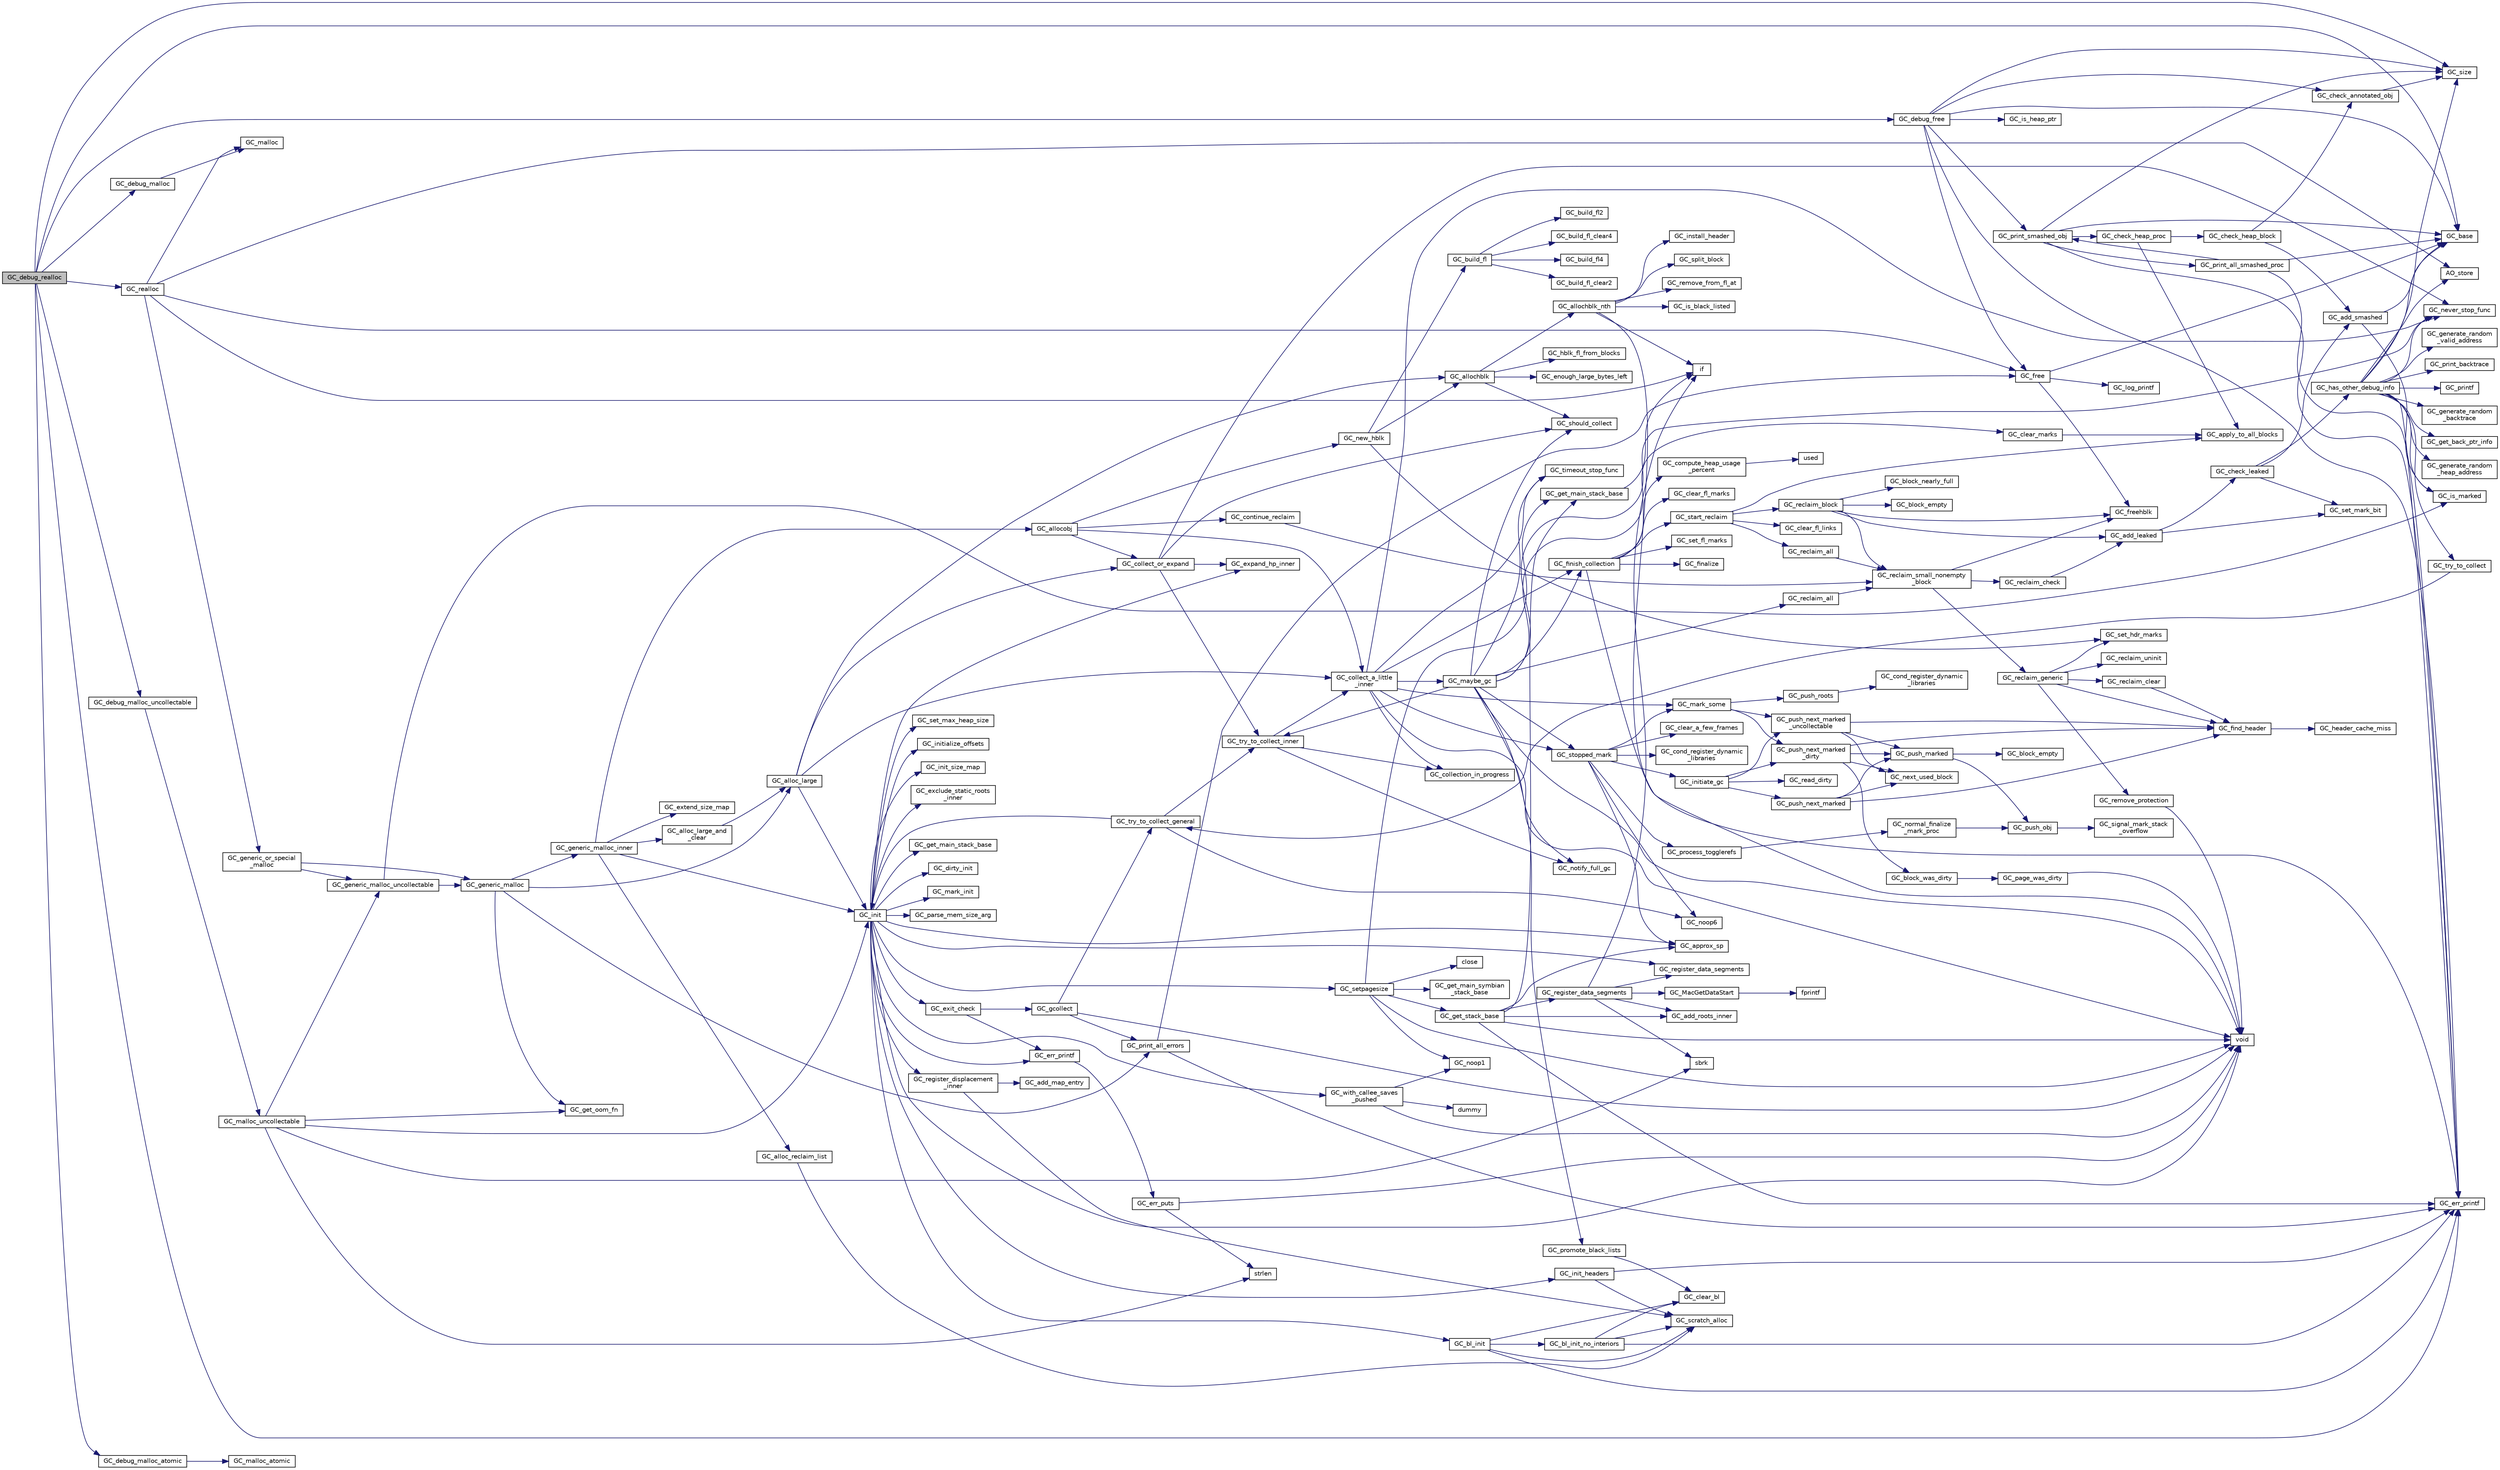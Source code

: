 digraph "GC_debug_realloc"
{
  edge [fontname="Helvetica",fontsize="10",labelfontname="Helvetica",labelfontsize="10"];
  node [fontname="Helvetica",fontsize="10",shape=record];
  rankdir="LR";
  Node678 [label="GC_debug_realloc",height=0.2,width=0.4,color="black", fillcolor="grey75", style="filled", fontcolor="black"];
  Node678 -> Node679 [color="midnightblue",fontsize="10",style="solid",fontname="Helvetica"];
  Node679 [label="GC_debug_malloc",height=0.2,width=0.4,color="black", fillcolor="white", style="filled",URL="$d3/d7b/dbg__mlc_8c.html#af373e7a527b1267311ee8f5e249e7f03"];
  Node679 -> Node680 [color="midnightblue",fontsize="10",style="solid",fontname="Helvetica"];
  Node680 [label="GC_malloc",height=0.2,width=0.4,color="black", fillcolor="white", style="filled",URL="$d6/dcd/malloc_8c.html#a9181bcacd1d3f9ffb3567c73e06bd067"];
  Node678 -> Node681 [color="midnightblue",fontsize="10",style="solid",fontname="Helvetica"];
  Node681 [label="GC_debug_free",height=0.2,width=0.4,color="black", fillcolor="white", style="filled",URL="$d3/d7b/dbg__mlc_8c.html#aa761bb0d2afe59510c750450eca94167"];
  Node681 -> Node682 [color="midnightblue",fontsize="10",style="solid",fontname="Helvetica"];
  Node682 [label="GC_base",height=0.2,width=0.4,color="black", fillcolor="white", style="filled",URL="$d0/daa/gc_8h.html#a8b93cd0c8d9c312bbdf0e679d10b680a"];
  Node681 -> Node683 [color="midnightblue",fontsize="10",style="solid",fontname="Helvetica"];
  Node683 [label="GC_is_heap_ptr",height=0.2,width=0.4,color="black", fillcolor="white", style="filled",URL="$d0/daa/gc_8h.html#ac99d731291fa44e0b4c133503350661c"];
  Node681 -> Node684 [color="midnightblue",fontsize="10",style="solid",fontname="Helvetica"];
  Node684 [label="GC_err_printf",height=0.2,width=0.4,color="black", fillcolor="white", style="filled",URL="$dd/d79/gc__priv_8h.html#a515817b1cc28538efe42e953361e6cb1"];
  Node681 -> Node685 [color="midnightblue",fontsize="10",style="solid",fontname="Helvetica"];
  Node685 [label="GC_check_annotated_obj",height=0.2,width=0.4,color="black", fillcolor="white", style="filled",URL="$d3/d7b/dbg__mlc_8c.html#ad714e5613bb976a1ed8ecd23f05f8b8b"];
  Node685 -> Node686 [color="midnightblue",fontsize="10",style="solid",fontname="Helvetica"];
  Node686 [label="GC_size",height=0.2,width=0.4,color="black", fillcolor="white", style="filled",URL="$d0/daa/gc_8h.html#a8e4b29a6f09c281e53721eba5f206cf8"];
  Node681 -> Node686 [color="midnightblue",fontsize="10",style="solid",fontname="Helvetica"];
  Node681 -> Node687 [color="midnightblue",fontsize="10",style="solid",fontname="Helvetica"];
  Node687 [label="GC_print_smashed_obj",height=0.2,width=0.4,color="black", fillcolor="white", style="filled",URL="$d3/d7b/dbg__mlc_8c.html#a21b7aeb13fae852e7ba3acbbc10e535c"];
  Node687 -> Node682 [color="midnightblue",fontsize="10",style="solid",fontname="Helvetica"];
  Node687 -> Node684 [color="midnightblue",fontsize="10",style="solid",fontname="Helvetica"];
  Node687 -> Node686 [color="midnightblue",fontsize="10",style="solid",fontname="Helvetica"];
  Node687 -> Node688 [color="midnightblue",fontsize="10",style="solid",fontname="Helvetica"];
  Node688 [label="GC_check_heap_proc",height=0.2,width=0.4,color="black", fillcolor="white", style="filled",URL="$d3/d7b/dbg__mlc_8c.html#ac422a24ebb4519fa334d8ebadd453d75"];
  Node688 -> Node689 [color="midnightblue",fontsize="10",style="solid",fontname="Helvetica"];
  Node689 [label="GC_apply_to_all_blocks",height=0.2,width=0.4,color="black", fillcolor="white", style="filled",URL="$d2/d22/headers_8c.html#a48a8aa76f61165c1116bb7a3a52d9ac5"];
  Node688 -> Node690 [color="midnightblue",fontsize="10",style="solid",fontname="Helvetica"];
  Node690 [label="GC_check_heap_block",height=0.2,width=0.4,color="black", fillcolor="white", style="filled",URL="$d3/d7b/dbg__mlc_8c.html#a24c254a2b95bbc152d8eedba28121275"];
  Node690 -> Node685 [color="midnightblue",fontsize="10",style="solid",fontname="Helvetica"];
  Node690 -> Node691 [color="midnightblue",fontsize="10",style="solid",fontname="Helvetica"];
  Node691 [label="GC_add_smashed",height=0.2,width=0.4,color="black", fillcolor="white", style="filled",URL="$d3/d7b/dbg__mlc_8c.html#a25d9083b1d677389672528b7e55c0ce6"];
  Node691 -> Node692 [color="midnightblue",fontsize="10",style="solid",fontname="Helvetica"];
  Node692 [label="GC_is_marked",height=0.2,width=0.4,color="black", fillcolor="white", style="filled",URL="$d4/d23/gc__mark_8h.html#a268392cfc127d2574a72a58dd517e926"];
  Node691 -> Node682 [color="midnightblue",fontsize="10",style="solid",fontname="Helvetica"];
  Node687 -> Node693 [color="midnightblue",fontsize="10",style="solid",fontname="Helvetica"];
  Node693 [label="GC_print_all_smashed_proc",height=0.2,width=0.4,color="black", fillcolor="white", style="filled",URL="$d3/d7b/dbg__mlc_8c.html#adb3b437256974a46b9a6a7463f30bd56"];
  Node693 -> Node684 [color="midnightblue",fontsize="10",style="solid",fontname="Helvetica"];
  Node693 -> Node682 [color="midnightblue",fontsize="10",style="solid",fontname="Helvetica"];
  Node693 -> Node687 [color="midnightblue",fontsize="10",style="solid",fontname="Helvetica"];
  Node681 -> Node694 [color="midnightblue",fontsize="10",style="solid",fontname="Helvetica"];
  Node694 [label="GC_free",height=0.2,width=0.4,color="black", fillcolor="white", style="filled",URL="$d0/daa/gc_8h.html#aef11fb85e24d9cdb7da9ef9df26d45b3"];
  Node694 -> Node695 [color="midnightblue",fontsize="10",style="solid",fontname="Helvetica"];
  Node695 [label="GC_log_printf",height=0.2,width=0.4,color="black", fillcolor="white", style="filled",URL="$dd/d79/gc__priv_8h.html#ada843fec7ffa10957a47951e0691f73b"];
  Node694 -> Node682 [color="midnightblue",fontsize="10",style="solid",fontname="Helvetica"];
  Node694 -> Node696 [color="midnightblue",fontsize="10",style="solid",fontname="Helvetica"];
  Node696 [label="GC_freehblk",height=0.2,width=0.4,color="black", fillcolor="white", style="filled",URL="$d8/d86/allchblk_8c.html#a2c41d1fbfff96311052f54041d5c659a"];
  Node678 -> Node682 [color="midnightblue",fontsize="10",style="solid",fontname="Helvetica"];
  Node678 -> Node684 [color="midnightblue",fontsize="10",style="solid",fontname="Helvetica"];
  Node678 -> Node697 [color="midnightblue",fontsize="10",style="solid",fontname="Helvetica"];
  Node697 [label="GC_realloc",height=0.2,width=0.4,color="black", fillcolor="white", style="filled",URL="$d0/daa/gc_8h.html#a757701059a5401d6c166e623c71a1b6c"];
  Node697 -> Node680 [color="midnightblue",fontsize="10",style="solid",fontname="Helvetica"];
  Node697 -> Node694 [color="midnightblue",fontsize="10",style="solid",fontname="Helvetica"];
  Node697 -> Node698 [color="midnightblue",fontsize="10",style="solid",fontname="Helvetica"];
  Node698 [label="if",height=0.2,width=0.4,color="black", fillcolor="white", style="filled",URL="$dc/ddc/3rd_party_2flex-2_85_835_2parse_8c.html#a5468319b5337c3d6192d299ceb3062fc"];
  Node697 -> Node699 [color="midnightblue",fontsize="10",style="solid",fontname="Helvetica"];
  Node699 [label="AO_store",height=0.2,width=0.4,color="black", fillcolor="white", style="filled",URL="$de/da5/generic-small_8h.html#aa31bf334f050b63089046aa522cacdc9"];
  Node697 -> Node700 [color="midnightblue",fontsize="10",style="solid",fontname="Helvetica"];
  Node700 [label="GC_generic_or_special\l_malloc",height=0.2,width=0.4,color="black", fillcolor="white", style="filled",URL="$dc/d51/mallocx_8c.html#a83549b396fda612e216481b778c3b99e"];
  Node700 -> Node701 [color="midnightblue",fontsize="10",style="solid",fontname="Helvetica"];
  Node701 [label="GC_generic_malloc_uncollectable",height=0.2,width=0.4,color="black", fillcolor="white", style="filled",URL="$d6/dcd/malloc_8c.html#ae353dabc0de53073b5a7c3f1457d11ad"];
  Node701 -> Node702 [color="midnightblue",fontsize="10",style="solid",fontname="Helvetica"];
  Node702 [label="GC_generic_malloc",height=0.2,width=0.4,color="black", fillcolor="white", style="filled",URL="$d6/dcd/malloc_8c.html#aa90ce9ffd281a1d15e178cfe413d0871"];
  Node702 -> Node703 [color="midnightblue",fontsize="10",style="solid",fontname="Helvetica"];
  Node703 [label="GC_print_all_errors",height=0.2,width=0.4,color="black", fillcolor="white", style="filled",URL="$dd/d79/gc__priv_8h.html#a9153adf9cf216b060c3ca8e2e69529db"];
  Node703 -> Node684 [color="midnightblue",fontsize="10",style="solid",fontname="Helvetica"];
  Node703 -> Node694 [color="midnightblue",fontsize="10",style="solid",fontname="Helvetica"];
  Node702 -> Node704 [color="midnightblue",fontsize="10",style="solid",fontname="Helvetica"];
  Node704 [label="GC_generic_malloc_inner",height=0.2,width=0.4,color="black", fillcolor="white", style="filled",URL="$d6/dcd/malloc_8c.html#aaf1ed9de3698d4fdb54f7f73b2dd253e"];
  Node704 -> Node705 [color="midnightblue",fontsize="10",style="solid",fontname="Helvetica"];
  Node705 [label="GC_init",height=0.2,width=0.4,color="black", fillcolor="white", style="filled",URL="$d0/daa/gc_8h.html#a16a0e282a07c598595436b79e88d6e00"];
  Node705 -> Node706 [color="midnightblue",fontsize="10",style="solid",fontname="Helvetica"];
  Node706 [label="void",height=0.2,width=0.4,color="black", fillcolor="white", style="filled",URL="$d0/daa/gc_8h.html#a7e0f997409f0b1753e44b648fcd6fc39"];
  Node705 -> Node707 [color="midnightblue",fontsize="10",style="solid",fontname="Helvetica"];
  Node707 [label="GC_setpagesize",height=0.2,width=0.4,color="black", fillcolor="white", style="filled",URL="$dd/d79/gc__priv_8h.html#a69f36e8eacdbd088bfd0fe6b8187d13f"];
  Node707 -> Node708 [color="midnightblue",fontsize="10",style="solid",fontname="Helvetica"];
  Node708 [label="GC_get_stack_base",height=0.2,width=0.4,color="black", fillcolor="white", style="filled",URL="$d2/d3c/os__dep_8c.html#a09251998bd28d60637173777b72fec2f"];
  Node708 -> Node709 [color="midnightblue",fontsize="10",style="solid",fontname="Helvetica"];
  Node709 [label="GC_get_main_stack_base",height=0.2,width=0.4,color="black", fillcolor="white", style="filled",URL="$d2/d3c/os__dep_8c.html#af9cca322f452a3242d4ddae4f582ace7"];
  Node709 -> Node698 [color="midnightblue",fontsize="10",style="solid",fontname="Helvetica"];
  Node708 -> Node710 [color="midnightblue",fontsize="10",style="solid",fontname="Helvetica"];
  Node710 [label="GC_approx_sp",height=0.2,width=0.4,color="black", fillcolor="white", style="filled",URL="$dd/d79/gc__priv_8h.html#a63ad3c8487c6bdefff474f15bb986e81"];
  Node708 -> Node711 [color="midnightblue",fontsize="10",style="solid",fontname="Helvetica"];
  Node711 [label="GC_register_data_segments",height=0.2,width=0.4,color="black", fillcolor="white", style="filled",URL="$d2/d3c/os__dep_8c.html#a3d0d3f82fd76148cd7432d53d70b1fc6"];
  Node711 -> Node698 [color="midnightblue",fontsize="10",style="solid",fontname="Helvetica"];
  Node711 -> Node712 [color="midnightblue",fontsize="10",style="solid",fontname="Helvetica"];
  Node712 [label="GC_register_data_segments",height=0.2,width=0.4,color="black", fillcolor="white", style="filled",URL="$df/db9/_amiga_o_s_8c.html#a3d0d3f82fd76148cd7432d53d70b1fc6"];
  Node711 -> Node713 [color="midnightblue",fontsize="10",style="solid",fontname="Helvetica"];
  Node713 [label="GC_add_roots_inner",height=0.2,width=0.4,color="black", fillcolor="white", style="filled",URL="$dd/d79/gc__priv_8h.html#a75a78418f0a04f04ffd9edd82461f646"];
  Node711 -> Node714 [color="midnightblue",fontsize="10",style="solid",fontname="Helvetica"];
  Node714 [label="sbrk",height=0.2,width=0.4,color="black", fillcolor="white", style="filled",URL="$d4/d98/g_09_09malloc_8c.html#af449de63ece64281502c546e6c491cc3"];
  Node711 -> Node715 [color="midnightblue",fontsize="10",style="solid",fontname="Helvetica"];
  Node715 [label="GC_MacGetDataStart",height=0.2,width=0.4,color="black", fillcolor="white", style="filled",URL="$de/d92/_mac_o_s_8c.html#af0f592ca26979a59bef5485b6b146f17"];
  Node715 -> Node716 [color="midnightblue",fontsize="10",style="solid",fontname="Helvetica"];
  Node716 [label="fprintf",height=0.2,width=0.4,color="black", fillcolor="white", style="filled",URL="$d2/d8c/examplehs038_8m.html#ae272956ea74f28b2f067d455fead331f"];
  Node708 -> Node684 [color="midnightblue",fontsize="10",style="solid",fontname="Helvetica"];
  Node708 -> Node713 [color="midnightblue",fontsize="10",style="solid",fontname="Helvetica"];
  Node708 -> Node706 [color="midnightblue",fontsize="10",style="solid",fontname="Helvetica"];
  Node707 -> Node706 [color="midnightblue",fontsize="10",style="solid",fontname="Helvetica"];
  Node707 -> Node717 [color="midnightblue",fontsize="10",style="solid",fontname="Helvetica"];
  Node717 [label="GC_noop1",height=0.2,width=0.4,color="black", fillcolor="white", style="filled",URL="$d0/daa/gc_8h.html#a233015def2a1752a7feb7c81d34f89e6"];
  Node707 -> Node718 [color="midnightblue",fontsize="10",style="solid",fontname="Helvetica"];
  Node718 [label="close",height=0.2,width=0.4,color="black", fillcolor="white", style="filled",URL="$de/def/kim__info_8m.html#aff74ba1ae73082324b3adcbdd8d78860"];
  Node707 -> Node709 [color="midnightblue",fontsize="10",style="solid",fontname="Helvetica"];
  Node707 -> Node719 [color="midnightblue",fontsize="10",style="solid",fontname="Helvetica"];
  Node719 [label="GC_get_main_symbian\l_stack_base",height=0.2,width=0.4,color="black", fillcolor="white", style="filled",URL="$df/dac/symbian_8cpp.html#a4abe4d117f7529e3efefad688145a791"];
  Node705 -> Node720 [color="midnightblue",fontsize="10",style="solid",fontname="Helvetica"];
  Node720 [label="GC_err_printf",height=0.2,width=0.4,color="black", fillcolor="white", style="filled",URL="$de/dd3/gc_2misc_8c.html#a65add866e165472e33077885ab5cb57d"];
  Node720 -> Node721 [color="midnightblue",fontsize="10",style="solid",fontname="Helvetica"];
  Node721 [label="GC_err_puts",height=0.2,width=0.4,color="black", fillcolor="white", style="filled",URL="$de/dd3/gc_2misc_8c.html#ac8e0ae3d9050e13056af620d0395c587"];
  Node721 -> Node706 [color="midnightblue",fontsize="10",style="solid",fontname="Helvetica"];
  Node721 -> Node722 [color="midnightblue",fontsize="10",style="solid",fontname="Helvetica"];
  Node722 [label="strlen",height=0.2,width=0.4,color="black", fillcolor="white", style="filled",URL="$d7/d57/iregex_8c.html#a492442620ce65db20fe7297b43cbca65"];
  Node705 -> Node723 [color="midnightblue",fontsize="10",style="solid",fontname="Helvetica"];
  Node723 [label="GC_exclude_static_roots\l_inner",height=0.2,width=0.4,color="black", fillcolor="white", style="filled",URL="$dd/d79/gc__priv_8h.html#a9de5e042f9c16b0710e64611cfa92539"];
  Node705 -> Node724 [color="midnightblue",fontsize="10",style="solid",fontname="Helvetica"];
  Node724 [label="GC_get_main_stack_base",height=0.2,width=0.4,color="black", fillcolor="white", style="filled",URL="$df/db9/_amiga_o_s_8c.html#af9cca322f452a3242d4ddae4f582ace7"];
  Node705 -> Node710 [color="midnightblue",fontsize="10",style="solid",fontname="Helvetica"];
  Node705 -> Node725 [color="midnightblue",fontsize="10",style="solid",fontname="Helvetica"];
  Node725 [label="GC_dirty_init",height=0.2,width=0.4,color="black", fillcolor="white", style="filled",URL="$dd/d79/gc__priv_8h.html#a29a51493303bec3663137cb9ca6d2343"];
  Node705 -> Node712 [color="midnightblue",fontsize="10",style="solid",fontname="Helvetica"];
  Node705 -> Node726 [color="midnightblue",fontsize="10",style="solid",fontname="Helvetica"];
  Node726 [label="GC_init_headers",height=0.2,width=0.4,color="black", fillcolor="white", style="filled",URL="$d2/d22/headers_8c.html#ab7801e7a7fe68245da22dff8da4dfa63"];
  Node726 -> Node727 [color="midnightblue",fontsize="10",style="solid",fontname="Helvetica"];
  Node727 [label="GC_scratch_alloc",height=0.2,width=0.4,color="black", fillcolor="white", style="filled",URL="$d2/d22/headers_8c.html#ad4012dbe01b6c85c8c21b76e5d42b460"];
  Node726 -> Node684 [color="midnightblue",fontsize="10",style="solid",fontname="Helvetica"];
  Node705 -> Node728 [color="midnightblue",fontsize="10",style="solid",fontname="Helvetica"];
  Node728 [label="GC_bl_init",height=0.2,width=0.4,color="black", fillcolor="white", style="filled",URL="$db/d5f/blacklst_8c.html#af4183eead1835a06b5062b1a9980df57"];
  Node728 -> Node729 [color="midnightblue",fontsize="10",style="solid",fontname="Helvetica"];
  Node729 [label="GC_bl_init_no_interiors",height=0.2,width=0.4,color="black", fillcolor="white", style="filled",URL="$db/d5f/blacklst_8c.html#aa959cb7ecd954c5ce71a307a95e917b0"];
  Node729 -> Node727 [color="midnightblue",fontsize="10",style="solid",fontname="Helvetica"];
  Node729 -> Node684 [color="midnightblue",fontsize="10",style="solid",fontname="Helvetica"];
  Node729 -> Node730 [color="midnightblue",fontsize="10",style="solid",fontname="Helvetica"];
  Node730 [label="GC_clear_bl",height=0.2,width=0.4,color="black", fillcolor="white", style="filled",URL="$db/d5f/blacklst_8c.html#abffd8217465e2a2af662066fae2c46b3"];
  Node728 -> Node727 [color="midnightblue",fontsize="10",style="solid",fontname="Helvetica"];
  Node728 -> Node684 [color="midnightblue",fontsize="10",style="solid",fontname="Helvetica"];
  Node728 -> Node730 [color="midnightblue",fontsize="10",style="solid",fontname="Helvetica"];
  Node705 -> Node731 [color="midnightblue",fontsize="10",style="solid",fontname="Helvetica"];
  Node731 [label="GC_mark_init",height=0.2,width=0.4,color="black", fillcolor="white", style="filled",URL="$dd/d79/gc__priv_8h.html#a64108c12ea06e23af7be1d9c872be526"];
  Node705 -> Node732 [color="midnightblue",fontsize="10",style="solid",fontname="Helvetica"];
  Node732 [label="GC_parse_mem_size_arg",height=0.2,width=0.4,color="black", fillcolor="white", style="filled",URL="$de/dd3/gc_2misc_8c.html#ad6fefa01e4246ef7c4658456d0c8d51c"];
  Node705 -> Node733 [color="midnightblue",fontsize="10",style="solid",fontname="Helvetica"];
  Node733 [label="GC_set_max_heap_size",height=0.2,width=0.4,color="black", fillcolor="white", style="filled",URL="$d9/d39/alloc_8c.html#a19ab7146b88522de1093da71555be260"];
  Node705 -> Node734 [color="midnightblue",fontsize="10",style="solid",fontname="Helvetica"];
  Node734 [label="GC_expand_hp_inner",height=0.2,width=0.4,color="black", fillcolor="white", style="filled",URL="$d9/d39/alloc_8c.html#ac5bcf928b3ddcd0be79f3b8e276ecb5c"];
  Node705 -> Node735 [color="midnightblue",fontsize="10",style="solid",fontname="Helvetica"];
  Node735 [label="GC_initialize_offsets",height=0.2,width=0.4,color="black", fillcolor="white", style="filled",URL="$dd/d79/gc__priv_8h.html#abbd44583f2d985e9a2eb30303beb8f97"];
  Node705 -> Node736 [color="midnightblue",fontsize="10",style="solid",fontname="Helvetica"];
  Node736 [label="GC_register_displacement\l_inner",height=0.2,width=0.4,color="black", fillcolor="white", style="filled",URL="$dd/d79/gc__priv_8h.html#a2a2204a2386781556aa1d3d70eb9bd04"];
  Node736 -> Node737 [color="midnightblue",fontsize="10",style="solid",fontname="Helvetica"];
  Node737 [label="GC_add_map_entry",height=0.2,width=0.4,color="black", fillcolor="white", style="filled",URL="$dd/d79/gc__priv_8h.html#ac2326c77652399203efc82c6b971dc4e"];
  Node736 -> Node727 [color="midnightblue",fontsize="10",style="solid",fontname="Helvetica"];
  Node705 -> Node738 [color="midnightblue",fontsize="10",style="solid",fontname="Helvetica"];
  Node738 [label="GC_init_size_map",height=0.2,width=0.4,color="black", fillcolor="white", style="filled",URL="$de/dd3/gc_2misc_8c.html#a8630ca36a509b7a5b0ff5091b59f261a"];
  Node705 -> Node739 [color="midnightblue",fontsize="10",style="solid",fontname="Helvetica"];
  Node739 [label="GC_with_callee_saves\l_pushed",height=0.2,width=0.4,color="black", fillcolor="white", style="filled",URL="$dd/d79/gc__priv_8h.html#a6af56dbaf871f19819e42a5445771613"];
  Node739 -> Node740 [color="midnightblue",fontsize="10",style="solid",fontname="Helvetica"];
  Node740 [label="dummy",height=0.2,width=0.4,color="black", fillcolor="white", style="filled",URL="$d7/d6b/ipoma-dummy_8f.html#a14e68597ab81208552434ccd2a9e8f4f"];
  Node739 -> Node717 [color="midnightblue",fontsize="10",style="solid",fontname="Helvetica"];
  Node739 -> Node706 [color="midnightblue",fontsize="10",style="solid",fontname="Helvetica"];
  Node705 -> Node741 [color="midnightblue",fontsize="10",style="solid",fontname="Helvetica"];
  Node741 [label="GC_exit_check",height=0.2,width=0.4,color="black", fillcolor="white", style="filled",URL="$de/dd3/gc_2misc_8c.html#aebed0843915f857a3004b0b9fc88846e"];
  Node741 -> Node742 [color="midnightblue",fontsize="10",style="solid",fontname="Helvetica"];
  Node742 [label="GC_gcollect",height=0.2,width=0.4,color="black", fillcolor="white", style="filled",URL="$d9/d39/alloc_8c.html#a726a8653def8e4e16be7e29c7617c7d5"];
  Node742 -> Node706 [color="midnightblue",fontsize="10",style="solid",fontname="Helvetica"];
  Node742 -> Node743 [color="midnightblue",fontsize="10",style="solid",fontname="Helvetica"];
  Node743 [label="GC_try_to_collect_general",height=0.2,width=0.4,color="black", fillcolor="white", style="filled",URL="$d9/d39/alloc_8c.html#a70b496ceee236d78b93b578c73695d6a"];
  Node743 -> Node705 [color="midnightblue",fontsize="10",style="solid",fontname="Helvetica"];
  Node743 -> Node744 [color="midnightblue",fontsize="10",style="solid",fontname="Helvetica"];
  Node744 [label="GC_noop6",height=0.2,width=0.4,color="black", fillcolor="white", style="filled",URL="$dd/d79/gc__priv_8h.html#acb8ad0deabff4b0f2dd9dda6c7bd7190"];
  Node743 -> Node745 [color="midnightblue",fontsize="10",style="solid",fontname="Helvetica"];
  Node745 [label="GC_try_to_collect_inner",height=0.2,width=0.4,color="black", fillcolor="white", style="filled",URL="$d9/d39/alloc_8c.html#a2add6e03db26dd061369fb1116eae67d"];
  Node745 -> Node746 [color="midnightblue",fontsize="10",style="solid",fontname="Helvetica"];
  Node746 [label="GC_collection_in_progress",height=0.2,width=0.4,color="black", fillcolor="white", style="filled",URL="$dd/d79/gc__priv_8h.html#a0784f4bbd76df30f0d547e848e570d75"];
  Node745 -> Node747 [color="midnightblue",fontsize="10",style="solid",fontname="Helvetica"];
  Node747 [label="GC_collect_a_little\l_inner",height=0.2,width=0.4,color="black", fillcolor="white", style="filled",URL="$d9/d39/alloc_8c.html#aa4521e4ff77319368671db2f7cc56ca4"];
  Node747 -> Node746 [color="midnightblue",fontsize="10",style="solid",fontname="Helvetica"];
  Node747 -> Node748 [color="midnightblue",fontsize="10",style="solid",fontname="Helvetica"];
  Node748 [label="GC_mark_some",height=0.2,width=0.4,color="black", fillcolor="white", style="filled",URL="$dd/d79/gc__priv_8h.html#abc58b74d8f082c09663afed967bf7bd1"];
  Node748 -> Node749 [color="midnightblue",fontsize="10",style="solid",fontname="Helvetica"];
  Node749 [label="GC_push_next_marked\l_dirty",height=0.2,width=0.4,color="black", fillcolor="white", style="filled",URL="$d1/db7/mark_8c.html#a2b64914843f3267ea62fb8cf095cb09d"];
  Node749 -> Node750 [color="midnightblue",fontsize="10",style="solid",fontname="Helvetica"];
  Node750 [label="GC_next_used_block",height=0.2,width=0.4,color="black", fillcolor="white", style="filled",URL="$d2/d22/headers_8c.html#a6e4b2c04b60a205269287bedeae8753c"];
  Node749 -> Node751 [color="midnightblue",fontsize="10",style="solid",fontname="Helvetica"];
  Node751 [label="GC_find_header",height=0.2,width=0.4,color="black", fillcolor="white", style="filled",URL="$d2/d22/headers_8c.html#a82a38fd3345ecdd1ab8e84422ed16022"];
  Node751 -> Node752 [color="midnightblue",fontsize="10",style="solid",fontname="Helvetica"];
  Node752 [label="GC_header_cache_miss",height=0.2,width=0.4,color="black", fillcolor="white", style="filled",URL="$d2/d22/headers_8c.html#a6713a42cf8bb9b399bc20947f771b5c7"];
  Node749 -> Node753 [color="midnightblue",fontsize="10",style="solid",fontname="Helvetica"];
  Node753 [label="GC_block_was_dirty",height=0.2,width=0.4,color="black", fillcolor="white", style="filled",URL="$d1/db7/mark_8c.html#ad3dbd3d31eb43d2ad442e22d523fd716"];
  Node753 -> Node754 [color="midnightblue",fontsize="10",style="solid",fontname="Helvetica"];
  Node754 [label="GC_page_was_dirty",height=0.2,width=0.4,color="black", fillcolor="white", style="filled",URL="$dd/d79/gc__priv_8h.html#a6fa44797f4bbb69a231f72a3255960fe"];
  Node754 -> Node706 [color="midnightblue",fontsize="10",style="solid",fontname="Helvetica"];
  Node749 -> Node755 [color="midnightblue",fontsize="10",style="solid",fontname="Helvetica"];
  Node755 [label="GC_push_marked",height=0.2,width=0.4,color="black", fillcolor="white", style="filled",URL="$d1/db7/mark_8c.html#a3f6c642633cbcf2c4960bbb02a6b305c"];
  Node755 -> Node756 [color="midnightblue",fontsize="10",style="solid",fontname="Helvetica"];
  Node756 [label="GC_block_empty",height=0.2,width=0.4,color="black", fillcolor="white", style="filled",URL="$dd/d79/gc__priv_8h.html#a492e5047848f1c2ee71297f76085b687"];
  Node755 -> Node757 [color="midnightblue",fontsize="10",style="solid",fontname="Helvetica"];
  Node757 [label="GC_push_obj",height=0.2,width=0.4,color="black", fillcolor="white", style="filled",URL="$d8/d2e/gc__pmark_8h.html#a3bf1b3df20d6725c7b48570dc6334ae9"];
  Node757 -> Node758 [color="midnightblue",fontsize="10",style="solid",fontname="Helvetica"];
  Node758 [label="GC_signal_mark_stack\l_overflow",height=0.2,width=0.4,color="black", fillcolor="white", style="filled",URL="$d8/d2e/gc__pmark_8h.html#ac7235e2e6e7dee5b8d82acb48bbf7c47"];
  Node748 -> Node759 [color="midnightblue",fontsize="10",style="solid",fontname="Helvetica"];
  Node759 [label="GC_push_roots",height=0.2,width=0.4,color="black", fillcolor="white", style="filled",URL="$dd/d79/gc__priv_8h.html#aa286e2246387f4caab7aab61bd61c4f8"];
  Node759 -> Node760 [color="midnightblue",fontsize="10",style="solid",fontname="Helvetica"];
  Node760 [label="GC_cond_register_dynamic\l_libraries",height=0.2,width=0.4,color="black", fillcolor="white", style="filled",URL="$dd/d54/mark__rts_8c.html#a8d8ac1f3d8195087879027a5c35988bb"];
  Node748 -> Node761 [color="midnightblue",fontsize="10",style="solid",fontname="Helvetica"];
  Node761 [label="GC_push_next_marked\l_uncollectable",height=0.2,width=0.4,color="black", fillcolor="white", style="filled",URL="$d1/db7/mark_8c.html#ac45e0725fc752de3102a602c1f0cea01"];
  Node761 -> Node750 [color="midnightblue",fontsize="10",style="solid",fontname="Helvetica"];
  Node761 -> Node751 [color="midnightblue",fontsize="10",style="solid",fontname="Helvetica"];
  Node761 -> Node755 [color="midnightblue",fontsize="10",style="solid",fontname="Helvetica"];
  Node747 -> Node762 [color="midnightblue",fontsize="10",style="solid",fontname="Helvetica"];
  Node762 [label="GC_stopped_mark",height=0.2,width=0.4,color="black", fillcolor="white", style="filled",URL="$d9/d39/alloc_8c.html#a770f751cf8819cb41e0cf38b7a36ef33"];
  Node762 -> Node763 [color="midnightblue",fontsize="10",style="solid",fontname="Helvetica"];
  Node763 [label="GC_cond_register_dynamic\l_libraries",height=0.2,width=0.4,color="black", fillcolor="white", style="filled",URL="$dd/d79/gc__priv_8h.html#a8d8ac1f3d8195087879027a5c35988bb"];
  Node762 -> Node764 [color="midnightblue",fontsize="10",style="solid",fontname="Helvetica"];
  Node764 [label="GC_process_togglerefs",height=0.2,width=0.4,color="black", fillcolor="white", style="filled",URL="$d3/d1e/finalize_8c.html#aa9239d76bc7e48761f3c53969bbc59bf"];
  Node764 -> Node765 [color="midnightblue",fontsize="10",style="solid",fontname="Helvetica"];
  Node765 [label="GC_normal_finalize\l_mark_proc",height=0.2,width=0.4,color="black", fillcolor="white", style="filled",URL="$d3/d1e/finalize_8c.html#ad08f29bfcd6a376a69cedd2f97586baa"];
  Node765 -> Node757 [color="midnightblue",fontsize="10",style="solid",fontname="Helvetica"];
  Node762 -> Node766 [color="midnightblue",fontsize="10",style="solid",fontname="Helvetica"];
  Node766 [label="GC_clear_a_few_frames",height=0.2,width=0.4,color="black", fillcolor="white", style="filled",URL="$d9/d39/alloc_8c.html#a4dccf283b324c02707dc118d2c76a82e"];
  Node762 -> Node744 [color="midnightblue",fontsize="10",style="solid",fontname="Helvetica"];
  Node762 -> Node767 [color="midnightblue",fontsize="10",style="solid",fontname="Helvetica"];
  Node767 [label="GC_initiate_gc",height=0.2,width=0.4,color="black", fillcolor="white", style="filled",URL="$dd/d79/gc__priv_8h.html#a84c21b48dfdf4029f20f20bcd03fabc5"];
  Node767 -> Node768 [color="midnightblue",fontsize="10",style="solid",fontname="Helvetica"];
  Node768 [label="GC_read_dirty",height=0.2,width=0.4,color="black", fillcolor="white", style="filled",URL="$dd/d79/gc__priv_8h.html#ac54bdf2543cf0a3459be3ee5aac96e18"];
  Node767 -> Node749 [color="midnightblue",fontsize="10",style="solid",fontname="Helvetica"];
  Node767 -> Node769 [color="midnightblue",fontsize="10",style="solid",fontname="Helvetica"];
  Node769 [label="GC_push_next_marked",height=0.2,width=0.4,color="black", fillcolor="white", style="filled",URL="$d1/db7/mark_8c.html#a85138116d042be2501da35dac96baa00"];
  Node769 -> Node750 [color="midnightblue",fontsize="10",style="solid",fontname="Helvetica"];
  Node769 -> Node751 [color="midnightblue",fontsize="10",style="solid",fontname="Helvetica"];
  Node769 -> Node755 [color="midnightblue",fontsize="10",style="solid",fontname="Helvetica"];
  Node767 -> Node761 [color="midnightblue",fontsize="10",style="solid",fontname="Helvetica"];
  Node762 -> Node748 [color="midnightblue",fontsize="10",style="solid",fontname="Helvetica"];
  Node762 -> Node710 [color="midnightblue",fontsize="10",style="solid",fontname="Helvetica"];
  Node747 -> Node770 [color="midnightblue",fontsize="10",style="solid",fontname="Helvetica"];
  Node770 [label="GC_timeout_stop_func",height=0.2,width=0.4,color="black", fillcolor="white", style="filled",URL="$d9/d39/alloc_8c.html#a4ff1e49182c4fb83f2e6aa1c7ded2071"];
  Node747 -> Node706 [color="midnightblue",fontsize="10",style="solid",fontname="Helvetica"];
  Node747 -> Node771 [color="midnightblue",fontsize="10",style="solid",fontname="Helvetica"];
  Node771 [label="GC_never_stop_func",height=0.2,width=0.4,color="black", fillcolor="white", style="filled",URL="$d9/d39/alloc_8c.html#a198983e95d71e4daf794092f12618009"];
  Node747 -> Node772 [color="midnightblue",fontsize="10",style="solid",fontname="Helvetica"];
  Node772 [label="GC_finish_collection",height=0.2,width=0.4,color="black", fillcolor="white", style="filled",URL="$d9/d39/alloc_8c.html#a3c34c8a98cd8b3be1725944ba54701ad"];
  Node772 -> Node773 [color="midnightblue",fontsize="10",style="solid",fontname="Helvetica"];
  Node773 [label="GC_set_fl_marks",height=0.2,width=0.4,color="black", fillcolor="white", style="filled",URL="$d9/d39/alloc_8c.html#a48dd9a512111c483ccdae63a89a10e59"];
  Node772 -> Node774 [color="midnightblue",fontsize="10",style="solid",fontname="Helvetica"];
  Node774 [label="GC_start_reclaim",height=0.2,width=0.4,color="black", fillcolor="white", style="filled",URL="$dd/d79/gc__priv_8h.html#a3d4aa82f45c24b3b7a8eb3e607582995"];
  Node774 -> Node775 [color="midnightblue",fontsize="10",style="solid",fontname="Helvetica"];
  Node775 [label="GC_clear_fl_links",height=0.2,width=0.4,color="black", fillcolor="white", style="filled",URL="$d7/d0b/reclaim_8c.html#a8dd938713e06c8a0434bb0063e4fe1ff"];
  Node774 -> Node689 [color="midnightblue",fontsize="10",style="solid",fontname="Helvetica"];
  Node774 -> Node776 [color="midnightblue",fontsize="10",style="solid",fontname="Helvetica"];
  Node776 [label="GC_reclaim_block",height=0.2,width=0.4,color="black", fillcolor="white", style="filled",URL="$d7/d0b/reclaim_8c.html#a7721e31790b860809f5b25aef40ac673"];
  Node776 -> Node777 [color="midnightblue",fontsize="10",style="solid",fontname="Helvetica"];
  Node777 [label="GC_add_leaked",height=0.2,width=0.4,color="black", fillcolor="white", style="filled",URL="$d7/d0b/reclaim_8c.html#afccf6e87c1d8bdbe9ea41221a3dc78ad"];
  Node777 -> Node778 [color="midnightblue",fontsize="10",style="solid",fontname="Helvetica"];
  Node778 [label="GC_check_leaked",height=0.2,width=0.4,color="black", fillcolor="white", style="filled",URL="$d3/d7b/dbg__mlc_8c.html#a4985b7b1cc5846b5fc372ada1a410071"];
  Node778 -> Node779 [color="midnightblue",fontsize="10",style="solid",fontname="Helvetica"];
  Node779 [label="GC_has_other_debug_info",height=0.2,width=0.4,color="black", fillcolor="white", style="filled",URL="$d3/d7b/dbg__mlc_8c.html#a1e8d4ec327bfee97d5936431e51c3ef6"];
  Node779 -> Node686 [color="midnightblue",fontsize="10",style="solid",fontname="Helvetica"];
  Node779 -> Node699 [color="midnightblue",fontsize="10",style="solid",fontname="Helvetica"];
  Node779 -> Node780 [color="midnightblue",fontsize="10",style="solid",fontname="Helvetica"];
  Node780 [label="GC_get_back_ptr_info",height=0.2,width=0.4,color="black", fillcolor="white", style="filled",URL="$d1/d12/gc__backptr_8h.html#adf1bbdb7ae913d2c830b03c68a46dbc4"];
  Node779 -> Node682 [color="midnightblue",fontsize="10",style="solid",fontname="Helvetica"];
  Node779 -> Node781 [color="midnightblue",fontsize="10",style="solid",fontname="Helvetica"];
  Node781 [label="GC_generate_random\l_heap_address",height=0.2,width=0.4,color="black", fillcolor="white", style="filled",URL="$d1/d12/gc__backptr_8h.html#a1d6517e661024a0531a120458a888654"];
  Node779 -> Node782 [color="midnightblue",fontsize="10",style="solid",fontname="Helvetica"];
  Node782 [label="GC_generate_random\l_valid_address",height=0.2,width=0.4,color="black", fillcolor="white", style="filled",URL="$d1/d12/gc__backptr_8h.html#a1a7cecbc608801ff228aa5b9a63203fb"];
  Node779 -> Node692 [color="midnightblue",fontsize="10",style="solid",fontname="Helvetica"];
  Node779 -> Node783 [color="midnightblue",fontsize="10",style="solid",fontname="Helvetica"];
  Node783 [label="GC_print_backtrace",height=0.2,width=0.4,color="black", fillcolor="white", style="filled",URL="$d1/d12/gc__backptr_8h.html#aae6654dbd1cbf8f9169002044dca341c"];
  Node779 -> Node684 [color="midnightblue",fontsize="10",style="solid",fontname="Helvetica"];
  Node779 -> Node784 [color="midnightblue",fontsize="10",style="solid",fontname="Helvetica"];
  Node784 [label="GC_printf",height=0.2,width=0.4,color="black", fillcolor="white", style="filled",URL="$dd/d79/gc__priv_8h.html#af88bfca208f01c5a5b986b6875d279c5"];
  Node779 -> Node785 [color="midnightblue",fontsize="10",style="solid",fontname="Helvetica"];
  Node785 [label="GC_generate_random\l_backtrace",height=0.2,width=0.4,color="black", fillcolor="white", style="filled",URL="$d1/d12/gc__backptr_8h.html#abf6a51b99f26482e856763f27018f009"];
  Node779 -> Node786 [color="midnightblue",fontsize="10",style="solid",fontname="Helvetica"];
  Node786 [label="GC_try_to_collect",height=0.2,width=0.4,color="black", fillcolor="white", style="filled",URL="$d9/d39/alloc_8c.html#ad5a1cc1b1694e4370eef16ec02100a0a"];
  Node786 -> Node743 [color="midnightblue",fontsize="10",style="solid",fontname="Helvetica"];
  Node779 -> Node771 [color="midnightblue",fontsize="10",style="solid",fontname="Helvetica"];
  Node778 -> Node787 [color="midnightblue",fontsize="10",style="solid",fontname="Helvetica"];
  Node787 [label="GC_set_mark_bit",height=0.2,width=0.4,color="black", fillcolor="white", style="filled",URL="$d4/d23/gc__mark_8h.html#afb10ec125839271f2b9194b33de195d0"];
  Node778 -> Node691 [color="midnightblue",fontsize="10",style="solid",fontname="Helvetica"];
  Node777 -> Node787 [color="midnightblue",fontsize="10",style="solid",fontname="Helvetica"];
  Node776 -> Node696 [color="midnightblue",fontsize="10",style="solid",fontname="Helvetica"];
  Node776 -> Node788 [color="midnightblue",fontsize="10",style="solid",fontname="Helvetica"];
  Node788 [label="GC_block_empty",height=0.2,width=0.4,color="black", fillcolor="white", style="filled",URL="$d7/d0b/reclaim_8c.html#a492e5047848f1c2ee71297f76085b687"];
  Node776 -> Node789 [color="midnightblue",fontsize="10",style="solid",fontname="Helvetica"];
  Node789 [label="GC_reclaim_small_nonempty\l_block",height=0.2,width=0.4,color="black", fillcolor="white", style="filled",URL="$d7/d0b/reclaim_8c.html#a713b42be146628271b9fceb7e768ded4"];
  Node789 -> Node790 [color="midnightblue",fontsize="10",style="solid",fontname="Helvetica"];
  Node790 [label="GC_reclaim_check",height=0.2,width=0.4,color="black", fillcolor="white", style="filled",URL="$d7/d0b/reclaim_8c.html#a0bf4ca5537f7291287c78c2b67194525"];
  Node790 -> Node777 [color="midnightblue",fontsize="10",style="solid",fontname="Helvetica"];
  Node789 -> Node791 [color="midnightblue",fontsize="10",style="solid",fontname="Helvetica"];
  Node791 [label="GC_reclaim_generic",height=0.2,width=0.4,color="black", fillcolor="white", style="filled",URL="$d7/d0b/reclaim_8c.html#a1cd641bd689b35751eeffdf2cab254fa"];
  Node791 -> Node751 [color="midnightblue",fontsize="10",style="solid",fontname="Helvetica"];
  Node791 -> Node792 [color="midnightblue",fontsize="10",style="solid",fontname="Helvetica"];
  Node792 [label="GC_remove_protection",height=0.2,width=0.4,color="black", fillcolor="white", style="filled",URL="$dd/d79/gc__priv_8h.html#ac4f8d20ee0d59bc2cab4984343affea6"];
  Node792 -> Node706 [color="midnightblue",fontsize="10",style="solid",fontname="Helvetica"];
  Node791 -> Node793 [color="midnightblue",fontsize="10",style="solid",fontname="Helvetica"];
  Node793 [label="GC_reclaim_clear",height=0.2,width=0.4,color="black", fillcolor="white", style="filled",URL="$d7/d0b/reclaim_8c.html#adf998593d510bd7665a5afa02cfeafbb"];
  Node793 -> Node751 [color="midnightblue",fontsize="10",style="solid",fontname="Helvetica"];
  Node791 -> Node794 [color="midnightblue",fontsize="10",style="solid",fontname="Helvetica"];
  Node794 [label="GC_reclaim_uninit",height=0.2,width=0.4,color="black", fillcolor="white", style="filled",URL="$d7/d0b/reclaim_8c.html#ad162b1b61ccfb458d43b30023a882204"];
  Node791 -> Node795 [color="midnightblue",fontsize="10",style="solid",fontname="Helvetica"];
  Node795 [label="GC_set_hdr_marks",height=0.2,width=0.4,color="black", fillcolor="white", style="filled",URL="$dd/d79/gc__priv_8h.html#ad83b8023011c333edd39adb21458dbd4"];
  Node789 -> Node696 [color="midnightblue",fontsize="10",style="solid",fontname="Helvetica"];
  Node776 -> Node796 [color="midnightblue",fontsize="10",style="solid",fontname="Helvetica"];
  Node796 [label="GC_block_nearly_full",height=0.2,width=0.4,color="black", fillcolor="white", style="filled",URL="$d7/d0b/reclaim_8c.html#af026f6b9910679586f5492b505fbf407"];
  Node774 -> Node797 [color="midnightblue",fontsize="10",style="solid",fontname="Helvetica"];
  Node797 [label="GC_reclaim_all",height=0.2,width=0.4,color="black", fillcolor="white", style="filled",URL="$d7/d0b/reclaim_8c.html#a07f36a322f6a08a42590b6b6933836c1"];
  Node797 -> Node789 [color="midnightblue",fontsize="10",style="solid",fontname="Helvetica"];
  Node772 -> Node798 [color="midnightblue",fontsize="10",style="solid",fontname="Helvetica"];
  Node798 [label="GC_finalize",height=0.2,width=0.4,color="black", fillcolor="white", style="filled",URL="$d3/d1e/finalize_8c.html#aff4d08c622dd7510013587fcf7dd5326"];
  Node772 -> Node684 [color="midnightblue",fontsize="10",style="solid",fontname="Helvetica"];
  Node772 -> Node799 [color="midnightblue",fontsize="10",style="solid",fontname="Helvetica"];
  Node799 [label="GC_clear_fl_marks",height=0.2,width=0.4,color="black", fillcolor="white", style="filled",URL="$d9/d39/alloc_8c.html#a9d14aaea713b0429ba5af5d7c7f1d4fa"];
  Node772 -> Node800 [color="midnightblue",fontsize="10",style="solid",fontname="Helvetica"];
  Node800 [label="GC_compute_heap_usage\l_percent",height=0.2,width=0.4,color="black", fillcolor="white", style="filled",URL="$d9/d39/alloc_8c.html#ac738a54dc74b82adbc9ae90b5ea945ea"];
  Node800 -> Node801 [color="midnightblue",fontsize="10",style="solid",fontname="Helvetica"];
  Node801 [label="used",height=0.2,width=0.4,color="black", fillcolor="white", style="filled",URL="$da/d25/_c_vode_set_options_8m.html#a11233cb8dd1c3244481b806257aaf22c"];
  Node747 -> Node802 [color="midnightblue",fontsize="10",style="solid",fontname="Helvetica"];
  Node802 [label="GC_maybe_gc",height=0.2,width=0.4,color="black", fillcolor="white", style="filled",URL="$d9/d39/alloc_8c.html#a052bd8f73260d5517da328ec80bf2803"];
  Node802 -> Node803 [color="midnightblue",fontsize="10",style="solid",fontname="Helvetica"];
  Node803 [label="GC_should_collect",height=0.2,width=0.4,color="black", fillcolor="white", style="filled",URL="$d9/d39/alloc_8c.html#acd4e74215cc34d11e02482518139ea4e"];
  Node802 -> Node745 [color="midnightblue",fontsize="10",style="solid",fontname="Helvetica"];
  Node802 -> Node771 [color="midnightblue",fontsize="10",style="solid",fontname="Helvetica"];
  Node802 -> Node804 [color="midnightblue",fontsize="10",style="solid",fontname="Helvetica"];
  Node804 [label="GC_promote_black_lists",height=0.2,width=0.4,color="black", fillcolor="white", style="filled",URL="$db/d5f/blacklst_8c.html#a73c55ff2c441aea8590938040a7ad7b9"];
  Node804 -> Node730 [color="midnightblue",fontsize="10",style="solid",fontname="Helvetica"];
  Node802 -> Node706 [color="midnightblue",fontsize="10",style="solid",fontname="Helvetica"];
  Node802 -> Node805 [color="midnightblue",fontsize="10",style="solid",fontname="Helvetica"];
  Node805 [label="GC_reclaim_all",height=0.2,width=0.4,color="black", fillcolor="white", style="filled",URL="$dd/d79/gc__priv_8h.html#a07f36a322f6a08a42590b6b6933836c1"];
  Node805 -> Node789 [color="midnightblue",fontsize="10",style="solid",fontname="Helvetica"];
  Node802 -> Node806 [color="midnightblue",fontsize="10",style="solid",fontname="Helvetica"];
  Node806 [label="GC_notify_full_gc",height=0.2,width=0.4,color="black", fillcolor="white", style="filled",URL="$d9/d39/alloc_8c.html#aef07d92d52614ec0fe7f92e0f906e9e4"];
  Node802 -> Node807 [color="midnightblue",fontsize="10",style="solid",fontname="Helvetica"];
  Node807 [label="GC_clear_marks",height=0.2,width=0.4,color="black", fillcolor="white", style="filled",URL="$dd/d79/gc__priv_8h.html#a369b11ea995b5788305a4e0ecb4caed8"];
  Node807 -> Node689 [color="midnightblue",fontsize="10",style="solid",fontname="Helvetica"];
  Node802 -> Node762 [color="midnightblue",fontsize="10",style="solid",fontname="Helvetica"];
  Node802 -> Node770 [color="midnightblue",fontsize="10",style="solid",fontname="Helvetica"];
  Node802 -> Node772 [color="midnightblue",fontsize="10",style="solid",fontname="Helvetica"];
  Node745 -> Node806 [color="midnightblue",fontsize="10",style="solid",fontname="Helvetica"];
  Node742 -> Node703 [color="midnightblue",fontsize="10",style="solid",fontname="Helvetica"];
  Node741 -> Node720 [color="midnightblue",fontsize="10",style="solid",fontname="Helvetica"];
  Node704 -> Node808 [color="midnightblue",fontsize="10",style="solid",fontname="Helvetica"];
  Node808 [label="GC_extend_size_map",height=0.2,width=0.4,color="black", fillcolor="white", style="filled",URL="$d6/dcd/malloc_8c.html#a903ca8644f2bf02d05d873f230527633"];
  Node704 -> Node809 [color="midnightblue",fontsize="10",style="solid",fontname="Helvetica"];
  Node809 [label="GC_alloc_reclaim_list",height=0.2,width=0.4,color="black", fillcolor="white", style="filled",URL="$d6/dcd/malloc_8c.html#a62d148ca7393be09b3756d564dae6225"];
  Node809 -> Node727 [color="midnightblue",fontsize="10",style="solid",fontname="Helvetica"];
  Node704 -> Node810 [color="midnightblue",fontsize="10",style="solid",fontname="Helvetica"];
  Node810 [label="GC_allocobj",height=0.2,width=0.4,color="black", fillcolor="white", style="filled",URL="$d9/d39/alloc_8c.html#a40909a49a758a1062e13e521c71f2b28"];
  Node810 -> Node747 [color="midnightblue",fontsize="10",style="solid",fontname="Helvetica"];
  Node810 -> Node811 [color="midnightblue",fontsize="10",style="solid",fontname="Helvetica"];
  Node811 [label="GC_continue_reclaim",height=0.2,width=0.4,color="black", fillcolor="white", style="filled",URL="$dd/d79/gc__priv_8h.html#a4b7e63fd38cccdf37ef77d2f2d7260a7"];
  Node811 -> Node789 [color="midnightblue",fontsize="10",style="solid",fontname="Helvetica"];
  Node810 -> Node812 [color="midnightblue",fontsize="10",style="solid",fontname="Helvetica"];
  Node812 [label="GC_new_hblk",height=0.2,width=0.4,color="black", fillcolor="white", style="filled",URL="$dd/d79/gc__priv_8h.html#ad57c67afc7234bf27019e371187df44b"];
  Node812 -> Node813 [color="midnightblue",fontsize="10",style="solid",fontname="Helvetica"];
  Node813 [label="GC_allochblk",height=0.2,width=0.4,color="black", fillcolor="white", style="filled",URL="$d8/d86/allchblk_8c.html#ab758d030b4c890f46ec207ffbadd0967"];
  Node813 -> Node814 [color="midnightblue",fontsize="10",style="solid",fontname="Helvetica"];
  Node814 [label="GC_hblk_fl_from_blocks",height=0.2,width=0.4,color="black", fillcolor="white", style="filled",URL="$d8/d86/allchblk_8c.html#abd87fec812664ad342311f194dff9a25"];
  Node813 -> Node815 [color="midnightblue",fontsize="10",style="solid",fontname="Helvetica"];
  Node815 [label="GC_allochblk_nth",height=0.2,width=0.4,color="black", fillcolor="white", style="filled",URL="$d8/d86/allchblk_8c.html#a0cfdb9985f4020166164c4d3fd2d1a59"];
  Node815 -> Node698 [color="midnightblue",fontsize="10",style="solid",fontname="Helvetica"];
  Node815 -> Node816 [color="midnightblue",fontsize="10",style="solid",fontname="Helvetica"];
  Node816 [label="GC_is_black_listed",height=0.2,width=0.4,color="black", fillcolor="white", style="filled",URL="$db/d5f/blacklst_8c.html#a09379695f0068b1fc486723c246b5652"];
  Node815 -> Node817 [color="midnightblue",fontsize="10",style="solid",fontname="Helvetica"];
  Node817 [label="GC_install_header",height=0.2,width=0.4,color="black", fillcolor="white", style="filled",URL="$d2/d22/headers_8c.html#a35a484969203faacc72e0504354ebdb9"];
  Node815 -> Node818 [color="midnightblue",fontsize="10",style="solid",fontname="Helvetica"];
  Node818 [label="GC_split_block",height=0.2,width=0.4,color="black", fillcolor="white", style="filled",URL="$d8/d86/allchblk_8c.html#a23cfb9bd6a246d089d8e040900236a19"];
  Node815 -> Node819 [color="midnightblue",fontsize="10",style="solid",fontname="Helvetica"];
  Node819 [label="GC_remove_from_fl_at",height=0.2,width=0.4,color="black", fillcolor="white", style="filled",URL="$d8/d86/allchblk_8c.html#ad1e19f405234c0ea7a1a75b383a8c6fb"];
  Node815 -> Node706 [color="midnightblue",fontsize="10",style="solid",fontname="Helvetica"];
  Node813 -> Node803 [color="midnightblue",fontsize="10",style="solid",fontname="Helvetica"];
  Node813 -> Node820 [color="midnightblue",fontsize="10",style="solid",fontname="Helvetica"];
  Node820 [label="GC_enough_large_bytes_left",height=0.2,width=0.4,color="black", fillcolor="white", style="filled",URL="$d8/d86/allchblk_8c.html#a6e7f26fe6d27dcb9ff9c549f2127402f"];
  Node812 -> Node795 [color="midnightblue",fontsize="10",style="solid",fontname="Helvetica"];
  Node812 -> Node821 [color="midnightblue",fontsize="10",style="solid",fontname="Helvetica"];
  Node821 [label="GC_build_fl",height=0.2,width=0.4,color="black", fillcolor="white", style="filled",URL="$de/d64/new__hblk_8c.html#a1ffa0ee76105d4c9830de21c04dd5332"];
  Node821 -> Node822 [color="midnightblue",fontsize="10",style="solid",fontname="Helvetica"];
  Node822 [label="GC_build_fl_clear2",height=0.2,width=0.4,color="black", fillcolor="white", style="filled",URL="$de/d64/new__hblk_8c.html#a52bfedf4087bebcf9eddfab0c60258e7"];
  Node821 -> Node823 [color="midnightblue",fontsize="10",style="solid",fontname="Helvetica"];
  Node823 [label="GC_build_fl2",height=0.2,width=0.4,color="black", fillcolor="white", style="filled",URL="$de/d64/new__hblk_8c.html#a752ce1cb692361c45b97188efc803bea"];
  Node821 -> Node824 [color="midnightblue",fontsize="10",style="solid",fontname="Helvetica"];
  Node824 [label="GC_build_fl_clear4",height=0.2,width=0.4,color="black", fillcolor="white", style="filled",URL="$de/d64/new__hblk_8c.html#a52276cdaca19542c38b2c1238e13c8d4"];
  Node821 -> Node825 [color="midnightblue",fontsize="10",style="solid",fontname="Helvetica"];
  Node825 [label="GC_build_fl4",height=0.2,width=0.4,color="black", fillcolor="white", style="filled",URL="$de/d64/new__hblk_8c.html#a25b9fb64601057195e1ad9fb435ec46e"];
  Node810 -> Node826 [color="midnightblue",fontsize="10",style="solid",fontname="Helvetica"];
  Node826 [label="GC_collect_or_expand",height=0.2,width=0.4,color="black", fillcolor="white", style="filled",URL="$d9/d39/alloc_8c.html#acb06e7c173d06f0abd7350495703ebed"];
  Node826 -> Node803 [color="midnightblue",fontsize="10",style="solid",fontname="Helvetica"];
  Node826 -> Node745 [color="midnightblue",fontsize="10",style="solid",fontname="Helvetica"];
  Node826 -> Node771 [color="midnightblue",fontsize="10",style="solid",fontname="Helvetica"];
  Node826 -> Node734 [color="midnightblue",fontsize="10",style="solid",fontname="Helvetica"];
  Node704 -> Node827 [color="midnightblue",fontsize="10",style="solid",fontname="Helvetica"];
  Node827 [label="GC_alloc_large_and\l_clear",height=0.2,width=0.4,color="black", fillcolor="white", style="filled",URL="$d6/dcd/malloc_8c.html#add822b71ebb231a3401ff6970d29a95a"];
  Node827 -> Node828 [color="midnightblue",fontsize="10",style="solid",fontname="Helvetica"];
  Node828 [label="GC_alloc_large",height=0.2,width=0.4,color="black", fillcolor="white", style="filled",URL="$d6/dcd/malloc_8c.html#a758db4d9bd590df7e5109b1f445ca78b"];
  Node828 -> Node705 [color="midnightblue",fontsize="10",style="solid",fontname="Helvetica"];
  Node828 -> Node747 [color="midnightblue",fontsize="10",style="solid",fontname="Helvetica"];
  Node828 -> Node813 [color="midnightblue",fontsize="10",style="solid",fontname="Helvetica"];
  Node828 -> Node826 [color="midnightblue",fontsize="10",style="solid",fontname="Helvetica"];
  Node702 -> Node828 [color="midnightblue",fontsize="10",style="solid",fontname="Helvetica"];
  Node702 -> Node829 [color="midnightblue",fontsize="10",style="solid",fontname="Helvetica"];
  Node829 [label="GC_get_oom_fn",height=0.2,width=0.4,color="black", fillcolor="white", style="filled",URL="$d0/daa/gc_8h.html#a284db14a1be9f1c34a78d8644e48f97e"];
  Node701 -> Node692 [color="midnightblue",fontsize="10",style="solid",fontname="Helvetica"];
  Node700 -> Node702 [color="midnightblue",fontsize="10",style="solid",fontname="Helvetica"];
  Node678 -> Node830 [color="midnightblue",fontsize="10",style="solid",fontname="Helvetica"];
  Node830 [label="GC_debug_malloc_atomic",height=0.2,width=0.4,color="black", fillcolor="white", style="filled",URL="$d3/d7b/dbg__mlc_8c.html#a89df1115b1b5250da29c94c4cede88ff"];
  Node830 -> Node831 [color="midnightblue",fontsize="10",style="solid",fontname="Helvetica"];
  Node831 [label="GC_malloc_atomic",height=0.2,width=0.4,color="black", fillcolor="white", style="filled",URL="$d6/dcd/malloc_8c.html#a8d9c0e24695301f9b200911f5536d090"];
  Node678 -> Node832 [color="midnightblue",fontsize="10",style="solid",fontname="Helvetica"];
  Node832 [label="GC_debug_malloc_uncollectable",height=0.2,width=0.4,color="black", fillcolor="white", style="filled",URL="$d3/d7b/dbg__mlc_8c.html#a74f5506c22097e531b809369b444a335"];
  Node832 -> Node833 [color="midnightblue",fontsize="10",style="solid",fontname="Helvetica"];
  Node833 [label="GC_malloc_uncollectable",height=0.2,width=0.4,color="black", fillcolor="white", style="filled",URL="$d6/dcd/malloc_8c.html#a1664c324e1906f349bf662027c3126f5"];
  Node833 -> Node701 [color="midnightblue",fontsize="10",style="solid",fontname="Helvetica"];
  Node833 -> Node714 [color="midnightblue",fontsize="10",style="solid",fontname="Helvetica"];
  Node833 -> Node705 [color="midnightblue",fontsize="10",style="solid",fontname="Helvetica"];
  Node833 -> Node829 [color="midnightblue",fontsize="10",style="solid",fontname="Helvetica"];
  Node833 -> Node722 [color="midnightblue",fontsize="10",style="solid",fontname="Helvetica"];
  Node678 -> Node686 [color="midnightblue",fontsize="10",style="solid",fontname="Helvetica"];
}
